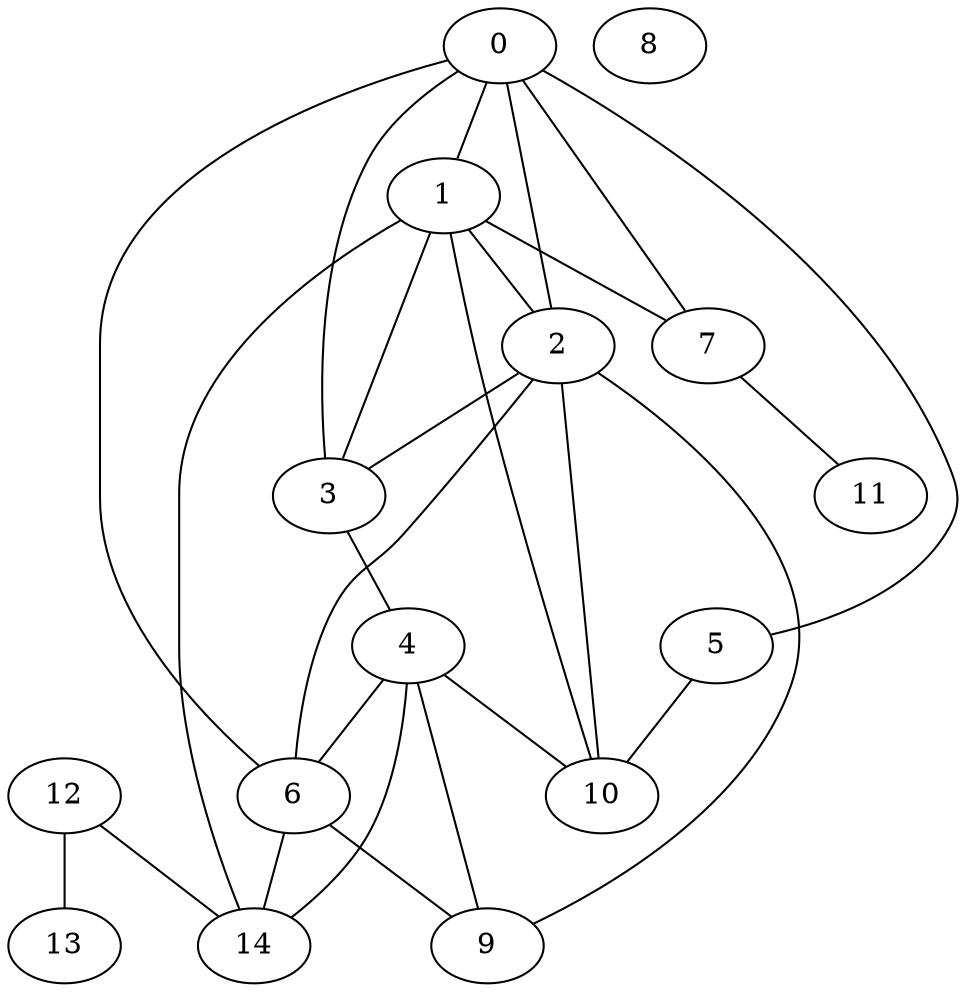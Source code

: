 graph G {
0;
0 -- 1;
0 -- 2;
0 -- 3;
0 -- 6;
0 -- 7;
0 -- 5;
1;
1 -- 2;
1 -- 3;
1 -- 10;
1 -- 7;
1 -- 14;
2;
2 -- 3;
2 -- 6;
2 -- 10;
2 -- 9;
3;
3 -- 4;
4;
4 -- 9;
4 -- 6;
4 -- 14;
4 -- 10;
5;
5 -- 10;
6;
6 -- 14;
6 -- 9;
7;
7 -- 11;
8;
9;
10;
11;
12;
12 -- 14;
12 -- 13;
13;
14;
}